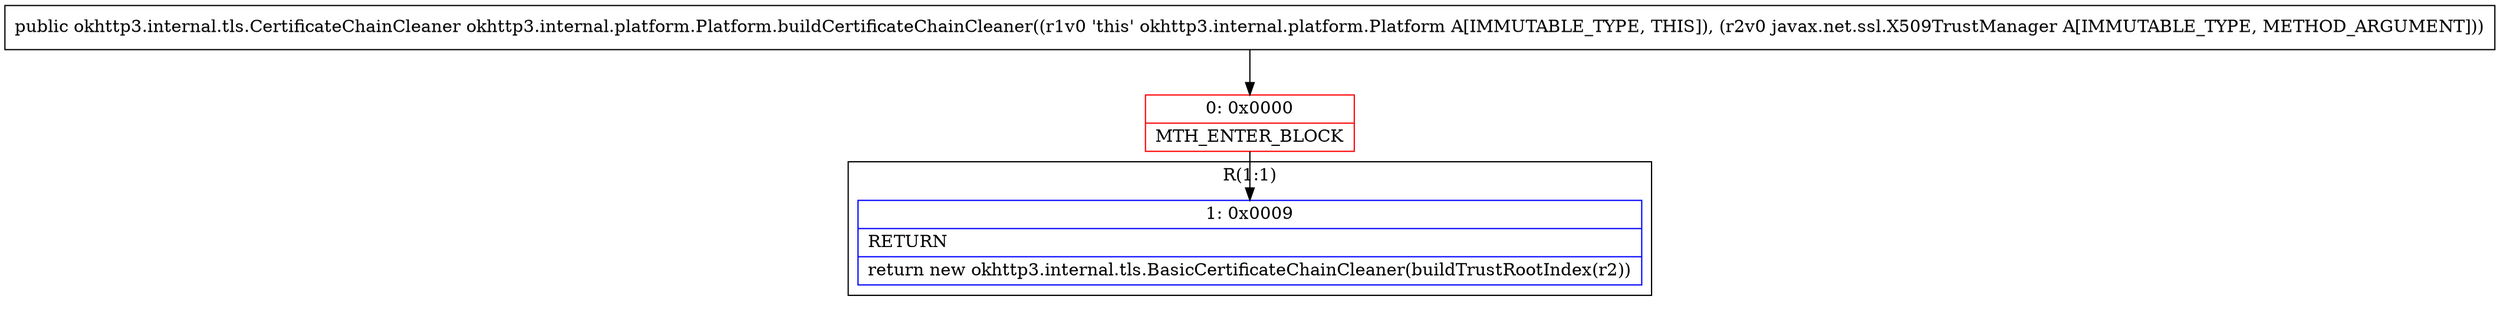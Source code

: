 digraph "CFG forokhttp3.internal.platform.Platform.buildCertificateChainCleaner(Ljavax\/net\/ssl\/X509TrustManager;)Lokhttp3\/internal\/tls\/CertificateChainCleaner;" {
subgraph cluster_Region_1566584744 {
label = "R(1:1)";
node [shape=record,color=blue];
Node_1 [shape=record,label="{1\:\ 0x0009|RETURN\l|return new okhttp3.internal.tls.BasicCertificateChainCleaner(buildTrustRootIndex(r2))\l}"];
}
Node_0 [shape=record,color=red,label="{0\:\ 0x0000|MTH_ENTER_BLOCK\l}"];
MethodNode[shape=record,label="{public okhttp3.internal.tls.CertificateChainCleaner okhttp3.internal.platform.Platform.buildCertificateChainCleaner((r1v0 'this' okhttp3.internal.platform.Platform A[IMMUTABLE_TYPE, THIS]), (r2v0 javax.net.ssl.X509TrustManager A[IMMUTABLE_TYPE, METHOD_ARGUMENT])) }"];
MethodNode -> Node_0;
Node_0 -> Node_1;
}

